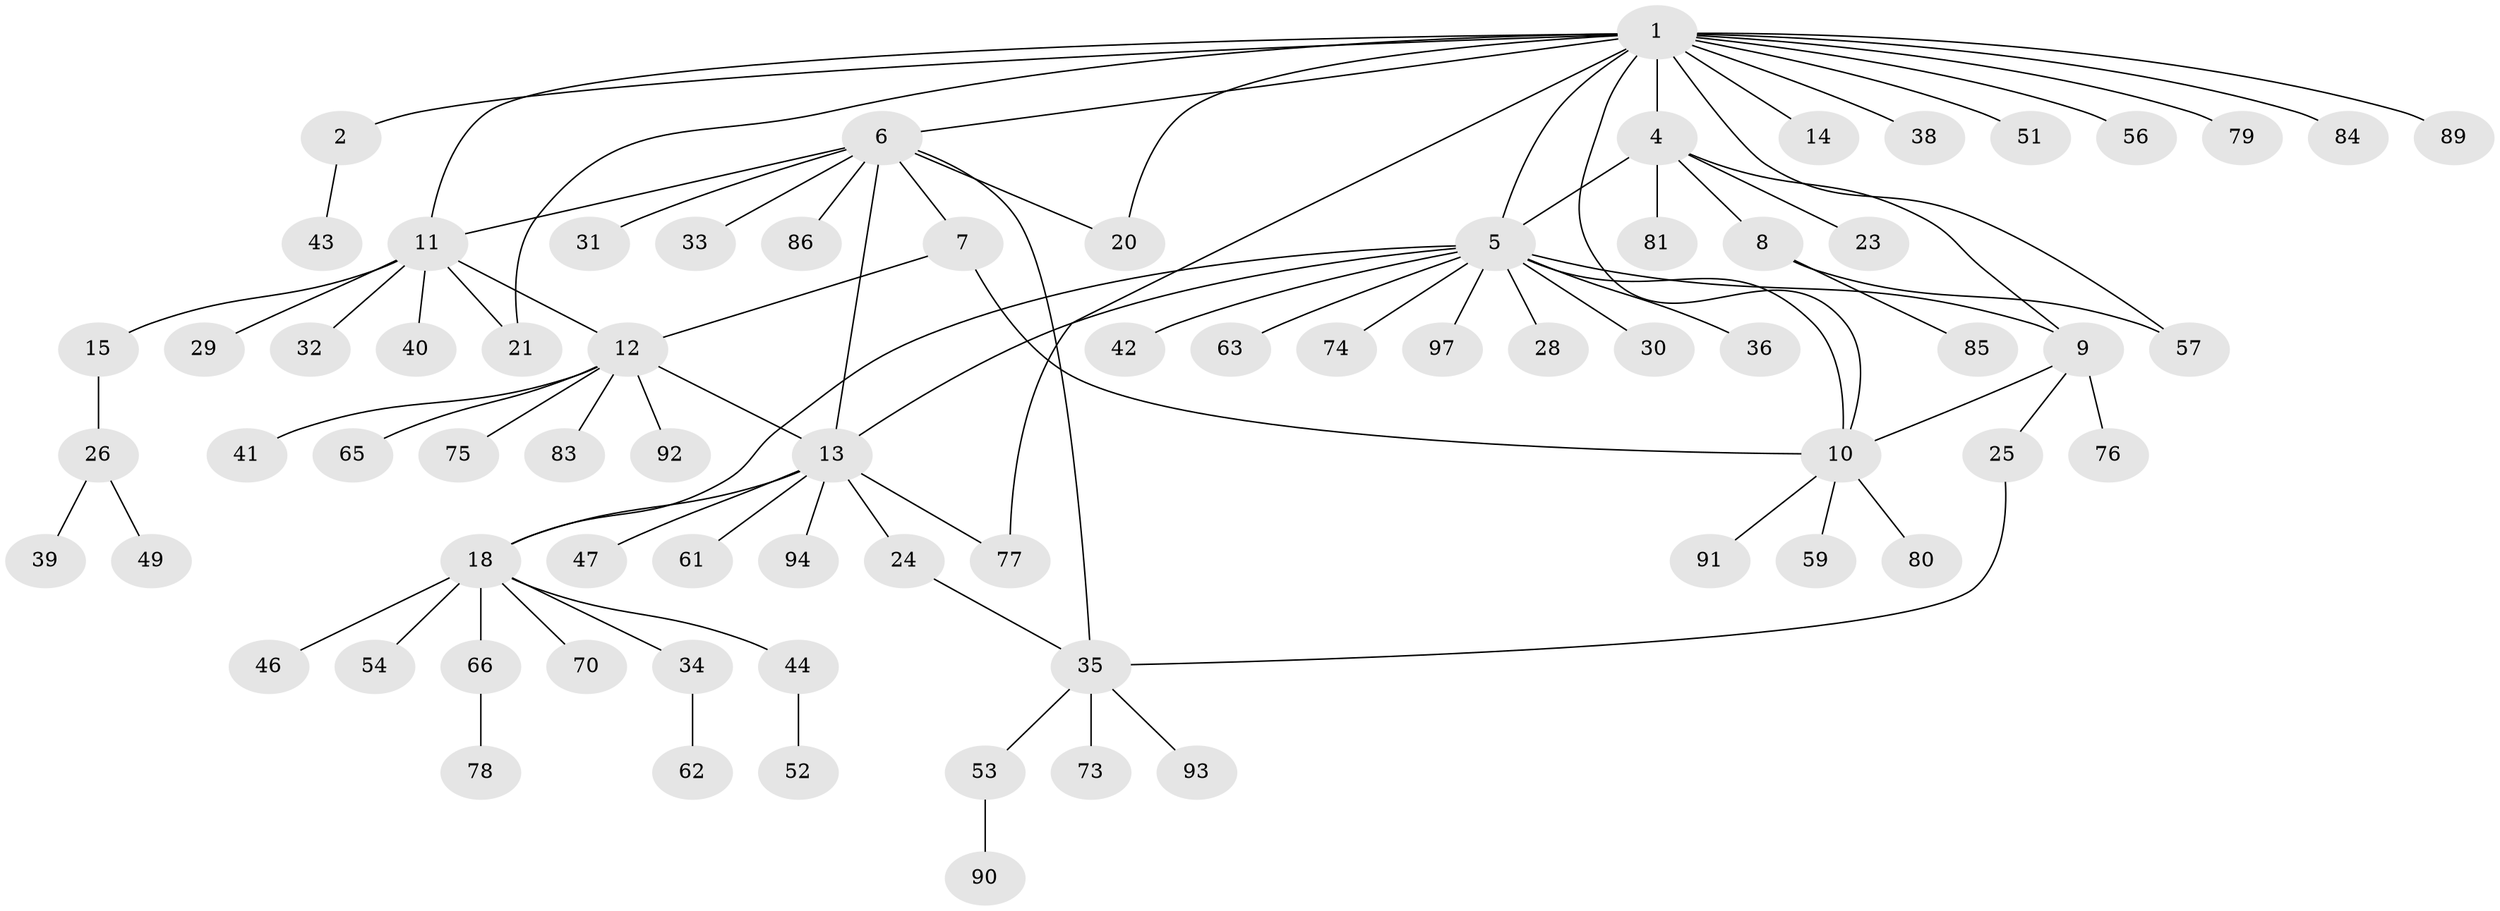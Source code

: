 // Generated by graph-tools (version 1.1) at 2025/23/03/03/25 07:23:52]
// undirected, 73 vertices, 88 edges
graph export_dot {
graph [start="1"]
  node [color=gray90,style=filled];
  1 [super="+3"];
  2 [super="+17"];
  4 [super="+45"];
  5 [super="+27"];
  6 [super="+19"];
  7 [super="+37"];
  8 [super="+50"];
  9 [super="+16"];
  10 [super="+58"];
  11 [super="+60"];
  12 [super="+95"];
  13 [super="+22"];
  14;
  15 [super="+67"];
  18 [super="+68"];
  20 [super="+64"];
  21 [super="+48"];
  23;
  24;
  25;
  26 [super="+88"];
  28;
  29;
  30;
  31;
  32;
  33;
  34 [super="+72"];
  35 [super="+71"];
  36 [super="+96"];
  38;
  39;
  40;
  41;
  42;
  43;
  44;
  46;
  47;
  49 [super="+55"];
  51;
  52;
  53 [super="+69"];
  54;
  56;
  57;
  59 [super="+82"];
  61;
  62;
  63;
  65;
  66;
  70;
  73;
  74;
  75;
  76;
  77 [super="+87"];
  78;
  79;
  80;
  81;
  83;
  84;
  85;
  86;
  89;
  90;
  91;
  92;
  93;
  94;
  97;
  1 -- 2;
  1 -- 4;
  1 -- 6;
  1 -- 10;
  1 -- 11;
  1 -- 14;
  1 -- 21;
  1 -- 38;
  1 -- 51;
  1 -- 56;
  1 -- 57;
  1 -- 77;
  1 -- 79;
  1 -- 84;
  1 -- 89;
  1 -- 5;
  1 -- 20;
  2 -- 43;
  4 -- 5 [weight=2];
  4 -- 8;
  4 -- 23;
  4 -- 81;
  4 -- 9;
  5 -- 9;
  5 -- 97;
  5 -- 36;
  5 -- 42;
  5 -- 74;
  5 -- 13;
  5 -- 18 [weight=2];
  5 -- 28;
  5 -- 30;
  5 -- 63;
  5 -- 10;
  6 -- 7;
  6 -- 11;
  6 -- 20;
  6 -- 31;
  6 -- 33;
  6 -- 35;
  6 -- 86;
  6 -- 13;
  7 -- 12;
  7 -- 10;
  8 -- 57;
  8 -- 85;
  9 -- 25;
  9 -- 10;
  9 -- 76;
  10 -- 80;
  10 -- 91;
  10 -- 59;
  11 -- 12;
  11 -- 15;
  11 -- 21;
  11 -- 29;
  11 -- 32;
  11 -- 40;
  12 -- 13;
  12 -- 41;
  12 -- 65;
  12 -- 75;
  12 -- 83;
  12 -- 92;
  13 -- 18;
  13 -- 24;
  13 -- 47;
  13 -- 77;
  13 -- 94;
  13 -- 61;
  15 -- 26;
  18 -- 34;
  18 -- 44;
  18 -- 46;
  18 -- 54;
  18 -- 66 [weight=2];
  18 -- 70;
  24 -- 35;
  25 -- 35;
  26 -- 39;
  26 -- 49;
  34 -- 62;
  35 -- 53;
  35 -- 73;
  35 -- 93;
  44 -- 52;
  53 -- 90;
  66 -- 78;
}
